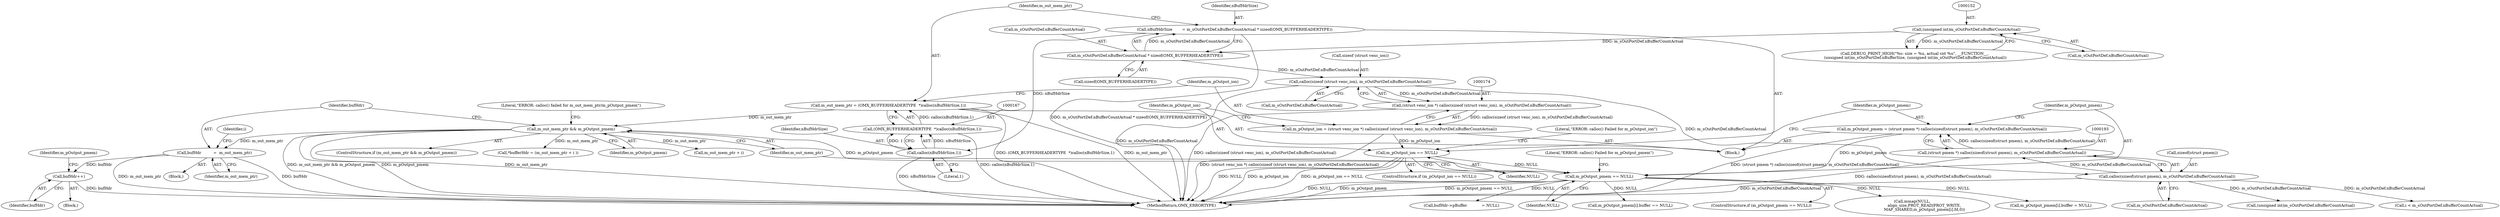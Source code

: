 digraph "0_Android_7558d03e6498e970b761aa44fff6b2c659202d95_0@pointer" {
"1000214" [label="(Call,bufHdr          =  m_out_mem_ptr)"];
"1000210" [label="(Call,m_out_mem_ptr && m_pOutput_pmem)"];
"1000164" [label="(Call,m_out_mem_ptr = (OMX_BUFFERHEADERTYPE  *)calloc(nBufHdrSize,1))"];
"1000166" [label="(Call,(OMX_BUFFERHEADERTYPE  *)calloc(nBufHdrSize,1))"];
"1000168" [label="(Call,calloc(nBufHdrSize,1))"];
"1000156" [label="(Call,nBufHdrSize        = m_sOutPortDef.nBufferCountActual * sizeof(OMX_BUFFERHEADERTYPE))"];
"1000158" [label="(Call,m_sOutPortDef.nBufferCountActual * sizeof(OMX_BUFFERHEADERTYPE))"];
"1000151" [label="(Call,(unsigned int)m_sOutPortDef.nBufferCountActual)"];
"1000201" [label="(Call,m_pOutput_pmem == NULL)"];
"1000190" [label="(Call,m_pOutput_pmem = (struct pmem *) calloc(sizeof(struct pmem), m_sOutPortDef.nBufferCountActual))"];
"1000192" [label="(Call,(struct pmem *) calloc(sizeof(struct pmem), m_sOutPortDef.nBufferCountActual))"];
"1000194" [label="(Call,calloc(sizeof(struct pmem), m_sOutPortDef.nBufferCountActual))"];
"1000175" [label="(Call,calloc(sizeof (struct venc_ion), m_sOutPortDef.nBufferCountActual))"];
"1000182" [label="(Call,m_pOutput_ion == NULL)"];
"1000171" [label="(Call,m_pOutput_ion = (struct venc_ion *) calloc(sizeof (struct venc_ion), m_sOutPortDef.nBufferCountActual))"];
"1000173" [label="(Call,(struct venc_ion *) calloc(sizeof (struct venc_ion), m_sOutPortDef.nBufferCountActual))"];
"1000277" [label="(Call,bufHdr++)"];
"1000166" [label="(Call,(OMX_BUFFERHEADERTYPE  *)calloc(nBufHdrSize,1))"];
"1000157" [label="(Identifier,nBufHdrSize)"];
"1000219" [label="(Identifier,i)"];
"1000138" [label="(Block,)"];
"1000197" [label="(Call,m_sOutPortDef.nBufferCountActual)"];
"1000156" [label="(Call,nBufHdrSize        = m_sOutPortDef.nBufferCountActual * sizeof(OMX_BUFFERHEADERTYPE))"];
"1000158" [label="(Call,m_sOutPortDef.nBufferCountActual * sizeof(OMX_BUFFERHEADERTYPE))"];
"1000272" [label="(Call,bufHdr->pBuffer            = NULL)"];
"1000191" [label="(Identifier,m_pOutput_pmem)"];
"1000187" [label="(Literal,\"ERROR: calloc() Failed for m_pOutput_ion\")"];
"1000215" [label="(Identifier,bufHdr)"];
"1000175" [label="(Call,calloc(sizeof (struct venc_ion), m_sOutPortDef.nBufferCountActual))"];
"1000201" [label="(Call,m_pOutput_pmem == NULL)"];
"1000162" [label="(Call,sizeof(OMX_BUFFERHEADERTYPE))"];
"1000317" [label="(Literal,\"ERROR: calloc() failed for m_out_mem_ptr/m_pOutput_pmem\")"];
"1000213" [label="(Block,)"];
"1000194" [label="(Call,calloc(sizeof(struct pmem), m_sOutPortDef.nBufferCountActual))"];
"1000277" [label="(Call,bufHdr++)"];
"1000176" [label="(Call,sizeof (struct venc_ion))"];
"1000169" [label="(Identifier,nBufHdrSize)"];
"1000214" [label="(Call,bufHdr          =  m_out_mem_ptr)"];
"1000211" [label="(Identifier,m_out_mem_ptr)"];
"1000216" [label="(Identifier,m_out_mem_ptr)"];
"1000209" [label="(ControlStructure,if (m_out_mem_ptr && m_pOutput_pmem))"];
"1000203" [label="(Identifier,NULL)"];
"1000192" [label="(Call,(struct pmem *) calloc(sizeof(struct pmem), m_sOutPortDef.nBufferCountActual))"];
"1000170" [label="(Literal,1)"];
"1000165" [label="(Identifier,m_out_mem_ptr)"];
"1000168" [label="(Call,calloc(nBufHdrSize,1))"];
"1000143" [label="(Call,DEBUG_PRINT_HIGH(\"%s: size = %u, actual cnt %u\", __FUNCTION__,\n (unsigned int)m_sOutPortDef.nBufferSize, (unsigned int)m_sOutPortDef.nBufferCountActual))"];
"1000514" [label="(Call,m_pOutput_pmem[i].buffer == NULL)"];
"1000200" [label="(ControlStructure,if (m_pOutput_pmem == NULL))"];
"1000181" [label="(ControlStructure,if (m_pOutput_ion == NULL))"];
"1000159" [label="(Call,m_sOutPortDef.nBufferCountActual)"];
"1000206" [label="(Literal,\"ERROR: calloc() Failed for m_pOutput_pmem\")"];
"1000210" [label="(Call,m_out_mem_ptr && m_pOutput_pmem)"];
"1000583" [label="(Call,*bufferHdr = (m_out_mem_ptr + i ))"];
"1000282" [label="(Identifier,m_pOutput_pmem)"];
"1000323" [label="(Call,(unsigned int)m_sOutPortDef.nBufferCountActual)"];
"1000278" [label="(Identifier,bufHdr)"];
"1000164" [label="(Call,m_out_mem_ptr = (OMX_BUFFERHEADERTYPE  *)calloc(nBufHdrSize,1))"];
"1000184" [label="(Identifier,NULL)"];
"1000190" [label="(Call,m_pOutput_pmem = (struct pmem *) calloc(sizeof(struct pmem), m_sOutPortDef.nBufferCountActual))"];
"1000172" [label="(Identifier,m_pOutput_ion)"];
"1000182" [label="(Call,m_pOutput_ion == NULL)"];
"1000195" [label="(Call,sizeof(struct pmem))"];
"1000178" [label="(Call,m_sOutPortDef.nBufferCountActual)"];
"1000173" [label="(Call,(struct venc_ion *) calloc(sizeof (struct venc_ion), m_sOutPortDef.nBufferCountActual))"];
"1000153" [label="(Call,m_sOutPortDef.nBufferCountActual)"];
"1000151" [label="(Call,(unsigned int)m_sOutPortDef.nBufferCountActual)"];
"1000455" [label="(Call,mmap(NULL,\n                    align_size,PROT_READ|PROT_WRITE,\n                    MAP_SHARED,m_pOutput_pmem[i].fd,0))"];
"1000183" [label="(Identifier,m_pOutput_ion)"];
"1000212" [label="(Identifier,m_pOutput_pmem)"];
"1000221" [label="(Call,i < m_sOutPortDef.nBufferCountActual)"];
"1000638" [label="(MethodReturn,OMX_ERRORTYPE)"];
"1000436" [label="(Call,m_pOutput_pmem[i].buffer = NULL)"];
"1000586" [label="(Call,m_out_mem_ptr + i)"];
"1000228" [label="(Block,)"];
"1000171" [label="(Call,m_pOutput_ion = (struct venc_ion *) calloc(sizeof (struct venc_ion), m_sOutPortDef.nBufferCountActual))"];
"1000202" [label="(Identifier,m_pOutput_pmem)"];
"1000214" -> "1000213"  [label="AST: "];
"1000214" -> "1000216"  [label="CFG: "];
"1000215" -> "1000214"  [label="AST: "];
"1000216" -> "1000214"  [label="AST: "];
"1000219" -> "1000214"  [label="CFG: "];
"1000214" -> "1000638"  [label="DDG: m_out_mem_ptr"];
"1000214" -> "1000638"  [label="DDG: bufHdr"];
"1000210" -> "1000214"  [label="DDG: m_out_mem_ptr"];
"1000214" -> "1000277"  [label="DDG: bufHdr"];
"1000210" -> "1000209"  [label="AST: "];
"1000210" -> "1000211"  [label="CFG: "];
"1000210" -> "1000212"  [label="CFG: "];
"1000211" -> "1000210"  [label="AST: "];
"1000212" -> "1000210"  [label="AST: "];
"1000215" -> "1000210"  [label="CFG: "];
"1000317" -> "1000210"  [label="CFG: "];
"1000210" -> "1000638"  [label="DDG: m_out_mem_ptr && m_pOutput_pmem"];
"1000210" -> "1000638"  [label="DDG: m_pOutput_pmem"];
"1000210" -> "1000638"  [label="DDG: m_out_mem_ptr"];
"1000164" -> "1000210"  [label="DDG: m_out_mem_ptr"];
"1000201" -> "1000210"  [label="DDG: m_pOutput_pmem"];
"1000210" -> "1000583"  [label="DDG: m_out_mem_ptr"];
"1000210" -> "1000586"  [label="DDG: m_out_mem_ptr"];
"1000164" -> "1000138"  [label="AST: "];
"1000164" -> "1000166"  [label="CFG: "];
"1000165" -> "1000164"  [label="AST: "];
"1000166" -> "1000164"  [label="AST: "];
"1000172" -> "1000164"  [label="CFG: "];
"1000164" -> "1000638"  [label="DDG: (OMX_BUFFERHEADERTYPE  *)calloc(nBufHdrSize,1)"];
"1000164" -> "1000638"  [label="DDG: m_out_mem_ptr"];
"1000166" -> "1000164"  [label="DDG: calloc(nBufHdrSize,1)"];
"1000166" -> "1000168"  [label="CFG: "];
"1000167" -> "1000166"  [label="AST: "];
"1000168" -> "1000166"  [label="AST: "];
"1000166" -> "1000638"  [label="DDG: calloc(nBufHdrSize,1)"];
"1000168" -> "1000166"  [label="DDG: nBufHdrSize"];
"1000168" -> "1000166"  [label="DDG: 1"];
"1000168" -> "1000170"  [label="CFG: "];
"1000169" -> "1000168"  [label="AST: "];
"1000170" -> "1000168"  [label="AST: "];
"1000168" -> "1000638"  [label="DDG: nBufHdrSize"];
"1000156" -> "1000168"  [label="DDG: nBufHdrSize"];
"1000156" -> "1000138"  [label="AST: "];
"1000156" -> "1000158"  [label="CFG: "];
"1000157" -> "1000156"  [label="AST: "];
"1000158" -> "1000156"  [label="AST: "];
"1000165" -> "1000156"  [label="CFG: "];
"1000156" -> "1000638"  [label="DDG: m_sOutPortDef.nBufferCountActual * sizeof(OMX_BUFFERHEADERTYPE)"];
"1000158" -> "1000156"  [label="DDG: m_sOutPortDef.nBufferCountActual"];
"1000158" -> "1000162"  [label="CFG: "];
"1000159" -> "1000158"  [label="AST: "];
"1000162" -> "1000158"  [label="AST: "];
"1000151" -> "1000158"  [label="DDG: m_sOutPortDef.nBufferCountActual"];
"1000158" -> "1000175"  [label="DDG: m_sOutPortDef.nBufferCountActual"];
"1000151" -> "1000143"  [label="AST: "];
"1000151" -> "1000153"  [label="CFG: "];
"1000152" -> "1000151"  [label="AST: "];
"1000153" -> "1000151"  [label="AST: "];
"1000143" -> "1000151"  [label="CFG: "];
"1000151" -> "1000143"  [label="DDG: m_sOutPortDef.nBufferCountActual"];
"1000201" -> "1000200"  [label="AST: "];
"1000201" -> "1000203"  [label="CFG: "];
"1000202" -> "1000201"  [label="AST: "];
"1000203" -> "1000201"  [label="AST: "];
"1000206" -> "1000201"  [label="CFG: "];
"1000211" -> "1000201"  [label="CFG: "];
"1000201" -> "1000638"  [label="DDG: m_pOutput_pmem == NULL"];
"1000201" -> "1000638"  [label="DDG: NULL"];
"1000201" -> "1000638"  [label="DDG: m_pOutput_pmem"];
"1000190" -> "1000201"  [label="DDG: m_pOutput_pmem"];
"1000182" -> "1000201"  [label="DDG: NULL"];
"1000201" -> "1000272"  [label="DDG: NULL"];
"1000201" -> "1000436"  [label="DDG: NULL"];
"1000201" -> "1000455"  [label="DDG: NULL"];
"1000201" -> "1000514"  [label="DDG: NULL"];
"1000190" -> "1000138"  [label="AST: "];
"1000190" -> "1000192"  [label="CFG: "];
"1000191" -> "1000190"  [label="AST: "];
"1000192" -> "1000190"  [label="AST: "];
"1000202" -> "1000190"  [label="CFG: "];
"1000190" -> "1000638"  [label="DDG: (struct pmem *) calloc(sizeof(struct pmem), m_sOutPortDef.nBufferCountActual)"];
"1000192" -> "1000190"  [label="DDG: calloc(sizeof(struct pmem), m_sOutPortDef.nBufferCountActual)"];
"1000192" -> "1000194"  [label="CFG: "];
"1000193" -> "1000192"  [label="AST: "];
"1000194" -> "1000192"  [label="AST: "];
"1000192" -> "1000638"  [label="DDG: calloc(sizeof(struct pmem), m_sOutPortDef.nBufferCountActual)"];
"1000194" -> "1000192"  [label="DDG: m_sOutPortDef.nBufferCountActual"];
"1000194" -> "1000197"  [label="CFG: "];
"1000195" -> "1000194"  [label="AST: "];
"1000197" -> "1000194"  [label="AST: "];
"1000194" -> "1000638"  [label="DDG: m_sOutPortDef.nBufferCountActual"];
"1000175" -> "1000194"  [label="DDG: m_sOutPortDef.nBufferCountActual"];
"1000194" -> "1000221"  [label="DDG: m_sOutPortDef.nBufferCountActual"];
"1000194" -> "1000323"  [label="DDG: m_sOutPortDef.nBufferCountActual"];
"1000175" -> "1000173"  [label="AST: "];
"1000175" -> "1000178"  [label="CFG: "];
"1000176" -> "1000175"  [label="AST: "];
"1000178" -> "1000175"  [label="AST: "];
"1000173" -> "1000175"  [label="CFG: "];
"1000175" -> "1000638"  [label="DDG: m_sOutPortDef.nBufferCountActual"];
"1000175" -> "1000173"  [label="DDG: m_sOutPortDef.nBufferCountActual"];
"1000182" -> "1000181"  [label="AST: "];
"1000182" -> "1000184"  [label="CFG: "];
"1000183" -> "1000182"  [label="AST: "];
"1000184" -> "1000182"  [label="AST: "];
"1000187" -> "1000182"  [label="CFG: "];
"1000191" -> "1000182"  [label="CFG: "];
"1000182" -> "1000638"  [label="DDG: m_pOutput_ion == NULL"];
"1000182" -> "1000638"  [label="DDG: NULL"];
"1000182" -> "1000638"  [label="DDG: m_pOutput_ion"];
"1000171" -> "1000182"  [label="DDG: m_pOutput_ion"];
"1000171" -> "1000138"  [label="AST: "];
"1000171" -> "1000173"  [label="CFG: "];
"1000172" -> "1000171"  [label="AST: "];
"1000173" -> "1000171"  [label="AST: "];
"1000183" -> "1000171"  [label="CFG: "];
"1000171" -> "1000638"  [label="DDG: (struct venc_ion *) calloc(sizeof (struct venc_ion), m_sOutPortDef.nBufferCountActual)"];
"1000173" -> "1000171"  [label="DDG: calloc(sizeof (struct venc_ion), m_sOutPortDef.nBufferCountActual)"];
"1000174" -> "1000173"  [label="AST: "];
"1000173" -> "1000638"  [label="DDG: calloc(sizeof (struct venc_ion), m_sOutPortDef.nBufferCountActual)"];
"1000277" -> "1000228"  [label="AST: "];
"1000277" -> "1000278"  [label="CFG: "];
"1000278" -> "1000277"  [label="AST: "];
"1000282" -> "1000277"  [label="CFG: "];
"1000277" -> "1000638"  [label="DDG: bufHdr"];
}
